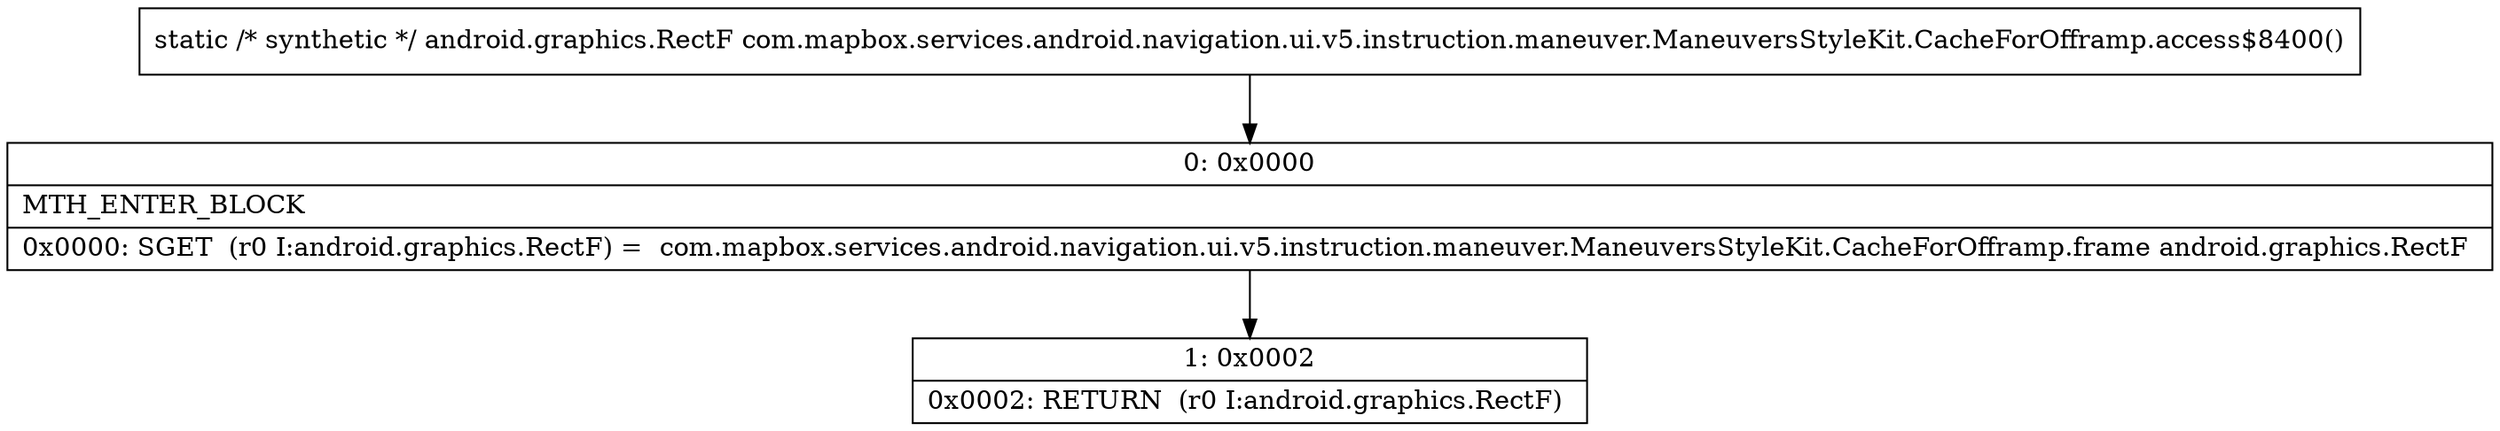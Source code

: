 digraph "CFG forcom.mapbox.services.android.navigation.ui.v5.instruction.maneuver.ManeuversStyleKit.CacheForOfframp.access$8400()Landroid\/graphics\/RectF;" {
Node_0 [shape=record,label="{0\:\ 0x0000|MTH_ENTER_BLOCK\l|0x0000: SGET  (r0 I:android.graphics.RectF) =  com.mapbox.services.android.navigation.ui.v5.instruction.maneuver.ManeuversStyleKit.CacheForOfframp.frame android.graphics.RectF \l}"];
Node_1 [shape=record,label="{1\:\ 0x0002|0x0002: RETURN  (r0 I:android.graphics.RectF) \l}"];
MethodNode[shape=record,label="{static \/* synthetic *\/ android.graphics.RectF com.mapbox.services.android.navigation.ui.v5.instruction.maneuver.ManeuversStyleKit.CacheForOfframp.access$8400() }"];
MethodNode -> Node_0;
Node_0 -> Node_1;
}

